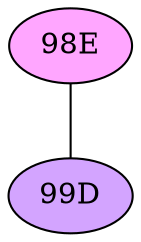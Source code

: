 // The Round Table
graph {
	"98E" [fillcolor="#FFA6FF" style=radial]
	"99D" [fillcolor="#D3A4FF" style=radial]
	"98E" -- "99D" [penwidth=1]
}
